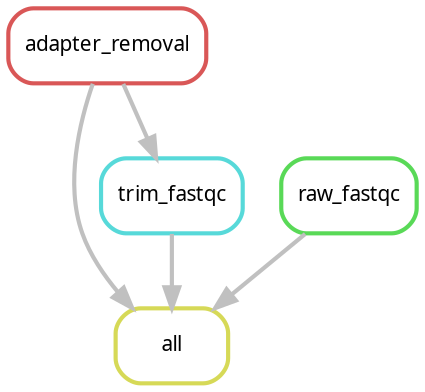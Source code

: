 digraph snakemake_dag {
    graph[bgcolor=white, margin=0];
    node[shape=box, style=rounded, fontname=sans,                 fontsize=10, penwidth=2];
    edge[penwidth=2, color=grey];
	0[label = "all", color = "0.17 0.6 0.85", style="rounded"];
	1[label = "adapter_removal", color = "0.00 0.6 0.85", style="rounded"];
	2[label = "trim_fastqc", color = "0.50 0.6 0.85", style="rounded"];
	3[label = "raw_fastqc", color = "0.33 0.6 0.85", style="rounded"];
	1 -> 0
	3 -> 0
	2 -> 0
	1 -> 2
}            
